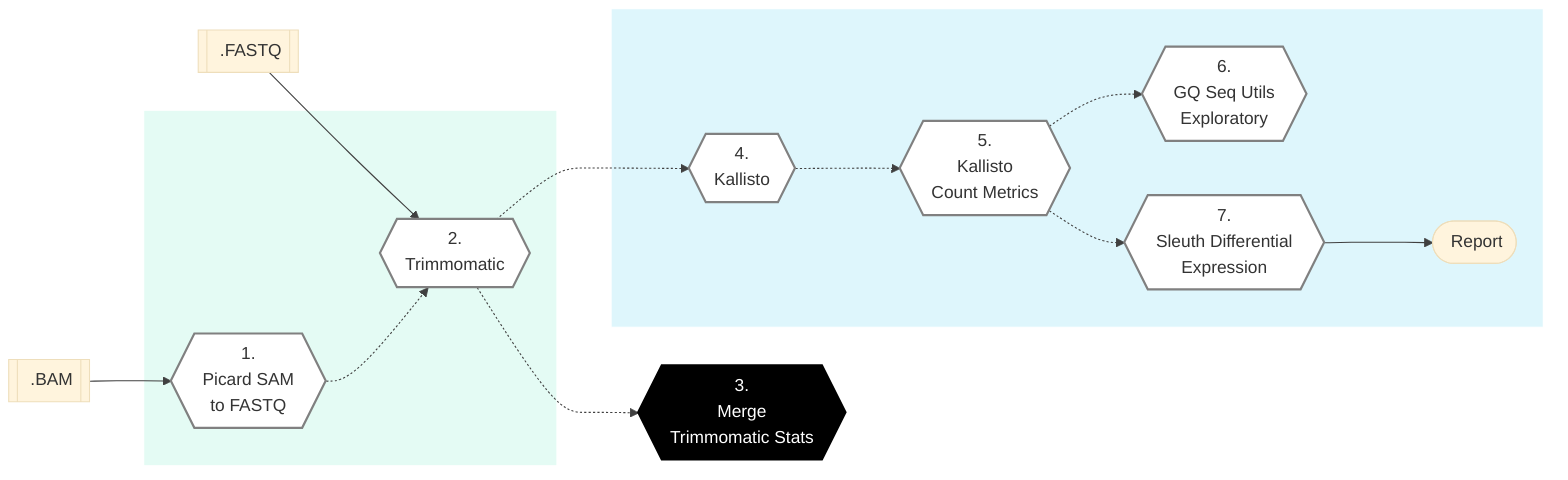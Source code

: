 %%{init: {'theme': 'base', 'themeVariables': { 'lineColor': '#404040'}}}%%

        %% GenPipes Schema for rnaseq_light.py
        %% Ref: https://bitbucket.org/mugqic/genpipes/src/master/pipelines/rnaseq_light/
        %% Author Shaloo Shalini <shalz@hotmail.com>

        graph LR
          Node1{{ 1.<br/> Picard SAM <br/>to FASTQ }}:::nodefill
          Node2{{ 2.<br/> Trimmomatic }}:::nodefill
          Node3{{ 3.<br/> Merge <br/> Trimmomatic Stats }}:::nodefillblack
          Node4{{ 4.<br/> Kallisto }}:::nodefill
          Node5{{ 5.<br/> Kallisto <br/> Count Metrics }}:::nodefill
          Node6{{ 6.<br/> GQ Seq Utils <br/> Exploratory }}:::nodefill
          Node7{{ 7.<br/> Sleuth Differential <br/> Expression }}:::nodefill
          Input1[[fa:fa-file-archive-o .BAM]]
          Input2[[fa:fa-file-archive-o .FASTQ]]
          Output([fa:fa-sticky-note-o Report ])

          Input1 --> Node1
          Input2 --> Node2
          Node1 -.-> Node2
          Node2 -.-> Node3 & Node4
          %%Node3 -.-> Node4
          Node4 -.-> Node5
          Node5 -.-> Node6 & Node7
          Node7 ---> Output
          subgraph readSetSteps[" "]
            Node1
            Node2
          end
          subgraph sampleSetSteps[" "]
            Node4
            Node5
            Node6
            Node7
            Output
          end
          classDef greenRect fill:#E4FBF4,stroke:white
          class readSetSteps greenRect
          classDef blueRect fill:#DEF6FC,stroke:white
          class sampleSetSteps blueRect
          classDef nodefill fill:#ffffff,stroke:gray,stroke-width:2px
          classDef nodefillblack fill:black,stroke:black,color:white,stroke-width:2px